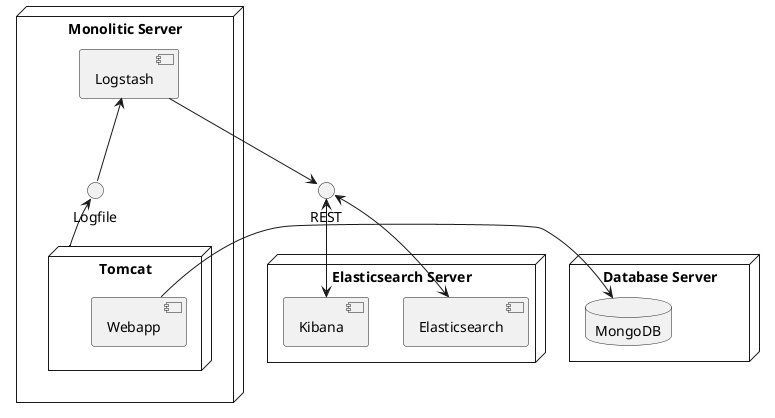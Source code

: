@startuml
() REST
() REST

node "Elasticsearch Server" {
  REST <--> [Elasticsearch]
  [Kibana] <--> REST
} 

node "Database Server" {
 database MongoDB 
}

node "Monolitic Server" {
  Logfile <-- [Tomcat]
  [Logstash] <-- Logfile
  [Logstash] --> REST
  node "Tomcat" {
    [Webapp] -> MongoDB
  }
}

/'
node "Microservice"{
    [AngularJS Frontend] <--> REST
    [User-Service] <--> REST
    [User-Service] <--> MongoDB
    [User-Service] --> UserServiceLogfile
    [Product-Service] <--> REST
    [Product-Service] <--> MongoDB
    [Authentication-Service] <--> REST
    [Authentication-Service] <--> MongoDB
    [Logstash 1] <-- UserServiceLogfile
}
'/
@enduml
